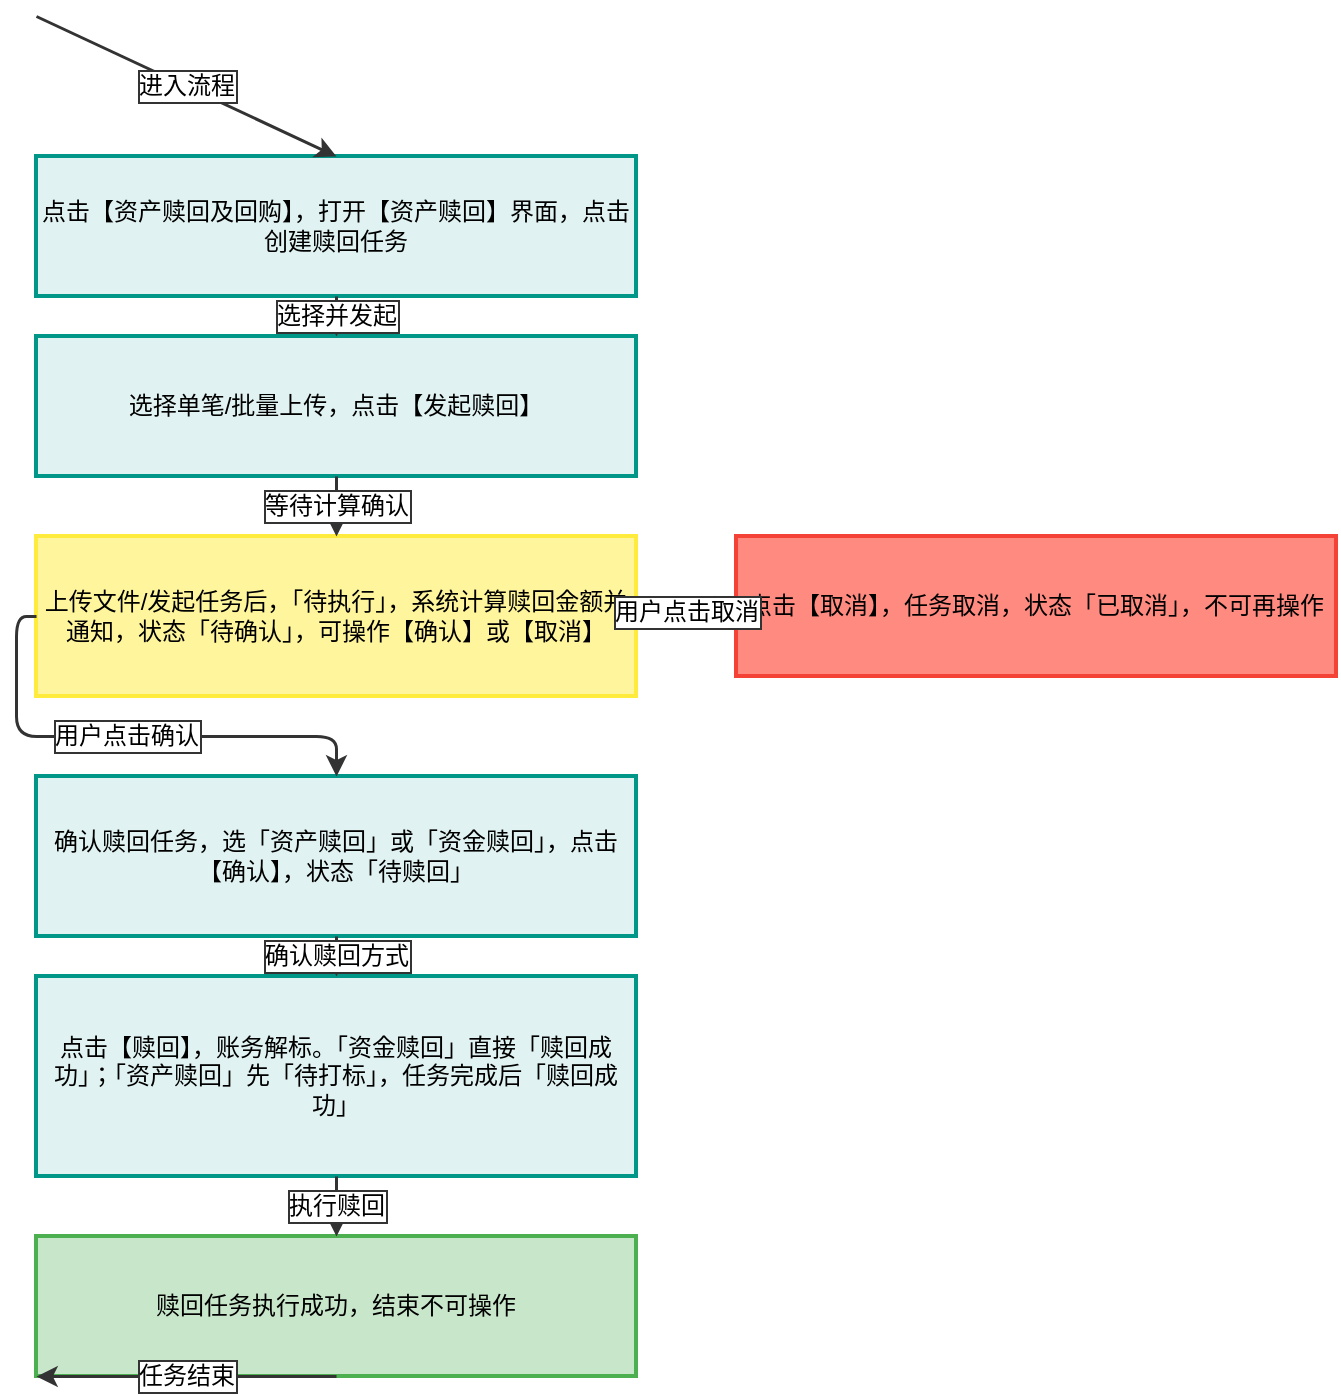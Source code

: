 <mxfile version="22.1.0" type="device">
  <diagram id="diagramId" name="资产赎回状态机流程图">
    <mxGraphModel dx="1200" dy="800" grid="1" gridSize="10" guides="1" tooltips="1" connect="1" arrows="1" fold="1" page="1" pageScale="1" pageWidth="850" pageHeight="1100" math="0" shadow="0">
      <root>
        <mxCell id="0"/>
        <mxCell id="1" parent="0"/>
        <!-- 开始节点 -->
        <mxCell id="start" value="" style="shape=circle;fillColor=#009688;size=15" vertex="1" parent="1">
          <mxGeometry x="150" y="50" as="geometry"/>
        </mxCell>
        <!-- 创建赎回任务状态 -->
        <mxCell id="create_redemption_task" value="点击【资产赎回及回购】，打开【资产赎回】界面，点击创建赎回任务" style="shape=rounded;fillColor=#e0f2f1;strokeColor=#009688;strokeWidth=2;whiteSpace=wrap;html=1;fontSize=12" vertex="1" parent="1">
          <mxGeometry x="150" y="120" width="300" height="70" as="geometry"/>
        </mxCell>
        <!-- 选择上传方式状态 -->
        <mxCell id="select_upload_method" value="选择单笔/批量上传，点击【发起赎回】" style="shape=rounded;fillColor=#e0f2f1;strokeColor=#009688;strokeWidth=2;whiteSpace=wrap;html=1;fontSize=12" vertex="1" parent="1">
          <mxGeometry x="150" y="210" width="300" height="70" as="geometry"/>
        </mxCell>
        <!-- 待确认状态（分支节点） -->
        <mxCell id="await_confirmation" value="上传文件/发起任务后，「待执行」，系统计算赎回金额并通知，状态「待确认」，可操作【确认】或【取消】" style="shape=diamond;fillColor=#fff59d;strokeColor=#ffeb3b;strokeWidth=2;whiteSpace=wrap;html=1;fontSize=12" vertex="1" parent="1">
          <mxGeometry x="150" y="310" width="300" height="80" as="geometry"/>
        </mxCell>
        <!-- 已取消状态 -->
        <mxCell id="cancelled_state" value="点击【取消】，任务取消，状态「已取消」，不可再操作" style="shape=rounded;fillColor=#ff8a80;strokeColor=#f44336;strokeWidth=2;whiteSpace=wrap;html=1;fontSize=12" vertex="1" parent="1">
          <mxGeometry x="500" y="310" width="300" height="70" as="geometry"/>
        </mxCell>
        <!-- 选择赎回方式状态 -->
        <mxCell id="select_redemption_type" value="确认赎回任务，选「资产赎回」或「资金赎回」，点击【确认】，状态「待赎回」" style="shape=rounded;fillColor=#e0f2f1;strokeColor=#009688;strokeWidth=2;whiteSpace=wrap;html=1;fontSize=12" vertex="1" parent="1">
          <mxGeometry x="150" y="430" width="300" height="80" as="geometry"/>
        </mxCell>
        <!-- 赎回操作状态 -->
        <mxCell id="redemption_operation" value="点击【赎回】，账务解标。「资金赎回」直接「赎回成功」；「资产赎回」先「待打标」，任务完成后「赎回成功」" style="shape=rounded;fillColor=#e0f2f1;strokeColor=#009688;strokeWidth=2;whiteSpace=wrap;html=1;fontSize=12" vertex="1" parent="1">
          <mxGeometry x="150" y="530" width="300" height="100" as="geometry"/>
        </mxCell>
        <!-- 赎回成功状态 -->
        <mxCell id="redemption_success" value="赎回任务执行成功，结束不可操作" style="shape=rounded;fillColor=#c8e6c9;strokeColor=#4caf50;strokeWidth=2;whiteSpace=wrap;html=1;fontSize=12" vertex="1" parent="1">
          <mxGeometry x="150" y="660" width="300" height="70" as="geometry"/>
        </mxCell>
        <!-- 结束节点 -->
        <mxCell id="end" value="" style="shape=square;fillColor=#000000;size=15" vertex="1" parent="1">
          <mxGeometry x="150" y="730" as="geometry"/>
        </mxCell>
        <!-- 连接线及事件标注 -->
        <mxCell id="link1" value="进入流程" style="edgeStyle=orthogonalEdgeStyle;rounded=1;exitX=0.5;exitY=1;entryX=0.5;entryY=0;strokeColor=#333333;strokeWidth=1.5;html=1;labelBackgroundColor=#ffffff;labelBorderColor=#333333;labelBorder=1;labelVerticalAlign=middle;labelAlign=center;fontSize=12" edge="1" parent="1" source="start" target="create_redemption_task">
          <mxGeometry relative="1" as="geometry"/>
        </mxCell>
        <mxCell id="link2" value="选择并发起" style="edgeStyle=orthogonalEdgeStyle;rounded=1;exitX=0.5;exitY=1;entryX=0.5;entryY=0;strokeColor=#333333;strokeWidth=1.5;html=1;labelBackgroundColor=#ffffff;labelBorderColor=#333333;labelBorder=1;labelVerticalAlign=middle;labelAlign=center;fontSize=12" edge="1" parent="1" source="create_redemption_task" target="select_upload_method">
          <mxGeometry relative="1" as="geometry"/>
        </mxCell>
        <mxCell id="link3" value="等待计算确认" style="edgeStyle=orthogonalEdgeStyle;rounded=1;exitX=0.5;exitY=1;entryX=0.5;entryY=0;strokeColor=#333333;strokeWidth=1.5;html=1;labelBackgroundColor=#ffffff;labelBorderColor=#333333;labelBorder=1;labelVerticalAlign=middle;labelAlign=center;fontSize=12" edge="1" parent="1" source="select_upload_method" target="await_confirmation">
          <mxGeometry relative="1" as="geometry"/>
        </mxCell>
        <mxCell id="link4" value="用户点击取消" style="edgeStyle=orthogonalEdgeStyle;rounded=1;exitX=1;exitY=0.5;entryX=0;entryY=0.5;strokeColor=#333333;strokeWidth=1.5;html=1;labelBackgroundColor=#ffffff;labelBorderColor=#333333;labelBorder=1;labelVerticalAlign=middle;labelAlign=center;fontSize=12" edge="1" parent="1" source="await_confirmation" target="cancelled_state">
          <mxGeometry relative="1" as="geometry"/>
        </mxCell>
        <mxCell id="link5" value="用户点击确认" style="edgeStyle=orthogonalEdgeStyle;rounded=1;exitX=0;exitY=0.5;entryX=0.5;entryY=0;strokeColor=#333333;strokeWidth=1.5;html=1;labelBackgroundColor=#ffffff;labelBorderColor=#333333;labelBorder=1;labelVerticalAlign=middle;labelAlign=center;fontSize=12" edge="1" parent="1" source="await_confirmation" target="select_redemption_type">
          <mxGeometry relative="1" as="geometry"/>
        </mxCell>
        <mxCell id="link6" value="确认赎回方式" style="edgeStyle=orthogonalEdgeStyle;rounded=1;exitX=0.5;exitY=1;entryX=0.5;entryY=0;strokeColor=#333333;strokeWidth=1.5;html=1;labelBackgroundColor=#ffffff;labelBorderColor=#333333;labelBorder=1;labelVerticalAlign=middle;labelAlign=center;fontSize=12" edge="1" parent="1" source="select_redemption_type" target="redemption_operation">
          <mxGeometry relative="1" as="geometry"/>
        </mxCell>
        <mxCell id="link7" value="执行赎回" style="edgeStyle=orthogonalEdgeStyle;rounded=1;exitX=0.5;exitY=1;entryX=0.5;entryY=0;strokeColor=#333333;strokeWidth=1.5;html=1;labelBackgroundColor=#ffffff;labelBorderColor=#333333;labelBorder=1;labelVerticalAlign=middle;labelAlign=center;fontSize=12" edge="1" parent="1" source="redemption_operation" target="redemption_success">
          <mxGeometry relative="1" as="geometry"/>
        </mxCell>
        <mxCell id="link8" value="任务结束" style="edgeStyle=orthogonalEdgeStyle;rounded=1;exitX=0.5;exitY=1;entryX=0.5;entryY=0;strokeColor=#333333;strokeWidth=1.5;html=1;labelBackgroundColor=#ffffff;labelBorderColor=#333333;labelBorder=1;labelVerticalAlign=middle;labelAlign=center;fontSize=12" edge="1" parent="1" source="redemption_success" target="end">
          <mxGeometry relative="1" as="geometry"/>
        </mxCell>
      </root>
    </mxGraphModel>
  </diagram>
</mxfile>
